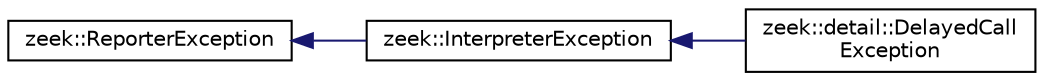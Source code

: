 digraph "Graphical Class Hierarchy"
{
 // LATEX_PDF_SIZE
  edge [fontname="Helvetica",fontsize="10",labelfontname="Helvetica",labelfontsize="10"];
  node [fontname="Helvetica",fontsize="10",shape=record];
  rankdir="LR";
  Node0 [label="zeek::ReporterException",height=0.2,width=0.4,color="black", fillcolor="white", style="filled",URL="$df/d06/classzeek_1_1ReporterException.html",tooltip=" "];
  Node0 -> Node1 [dir="back",color="midnightblue",fontsize="10",style="solid",fontname="Helvetica"];
  Node1 [label="zeek::InterpreterException",height=0.2,width=0.4,color="black", fillcolor="white", style="filled",URL="$dc/d17/classzeek_1_1InterpreterException.html",tooltip=" "];
  Node1 -> Node2 [dir="back",color="midnightblue",fontsize="10",style="solid",fontname="Helvetica"];
  Node2 [label="zeek::detail::DelayedCall\lException",height=0.2,width=0.4,color="black", fillcolor="white", style="filled",URL="$da/d4f/classzeek_1_1detail_1_1DelayedCallException.html",tooltip=" "];
}
